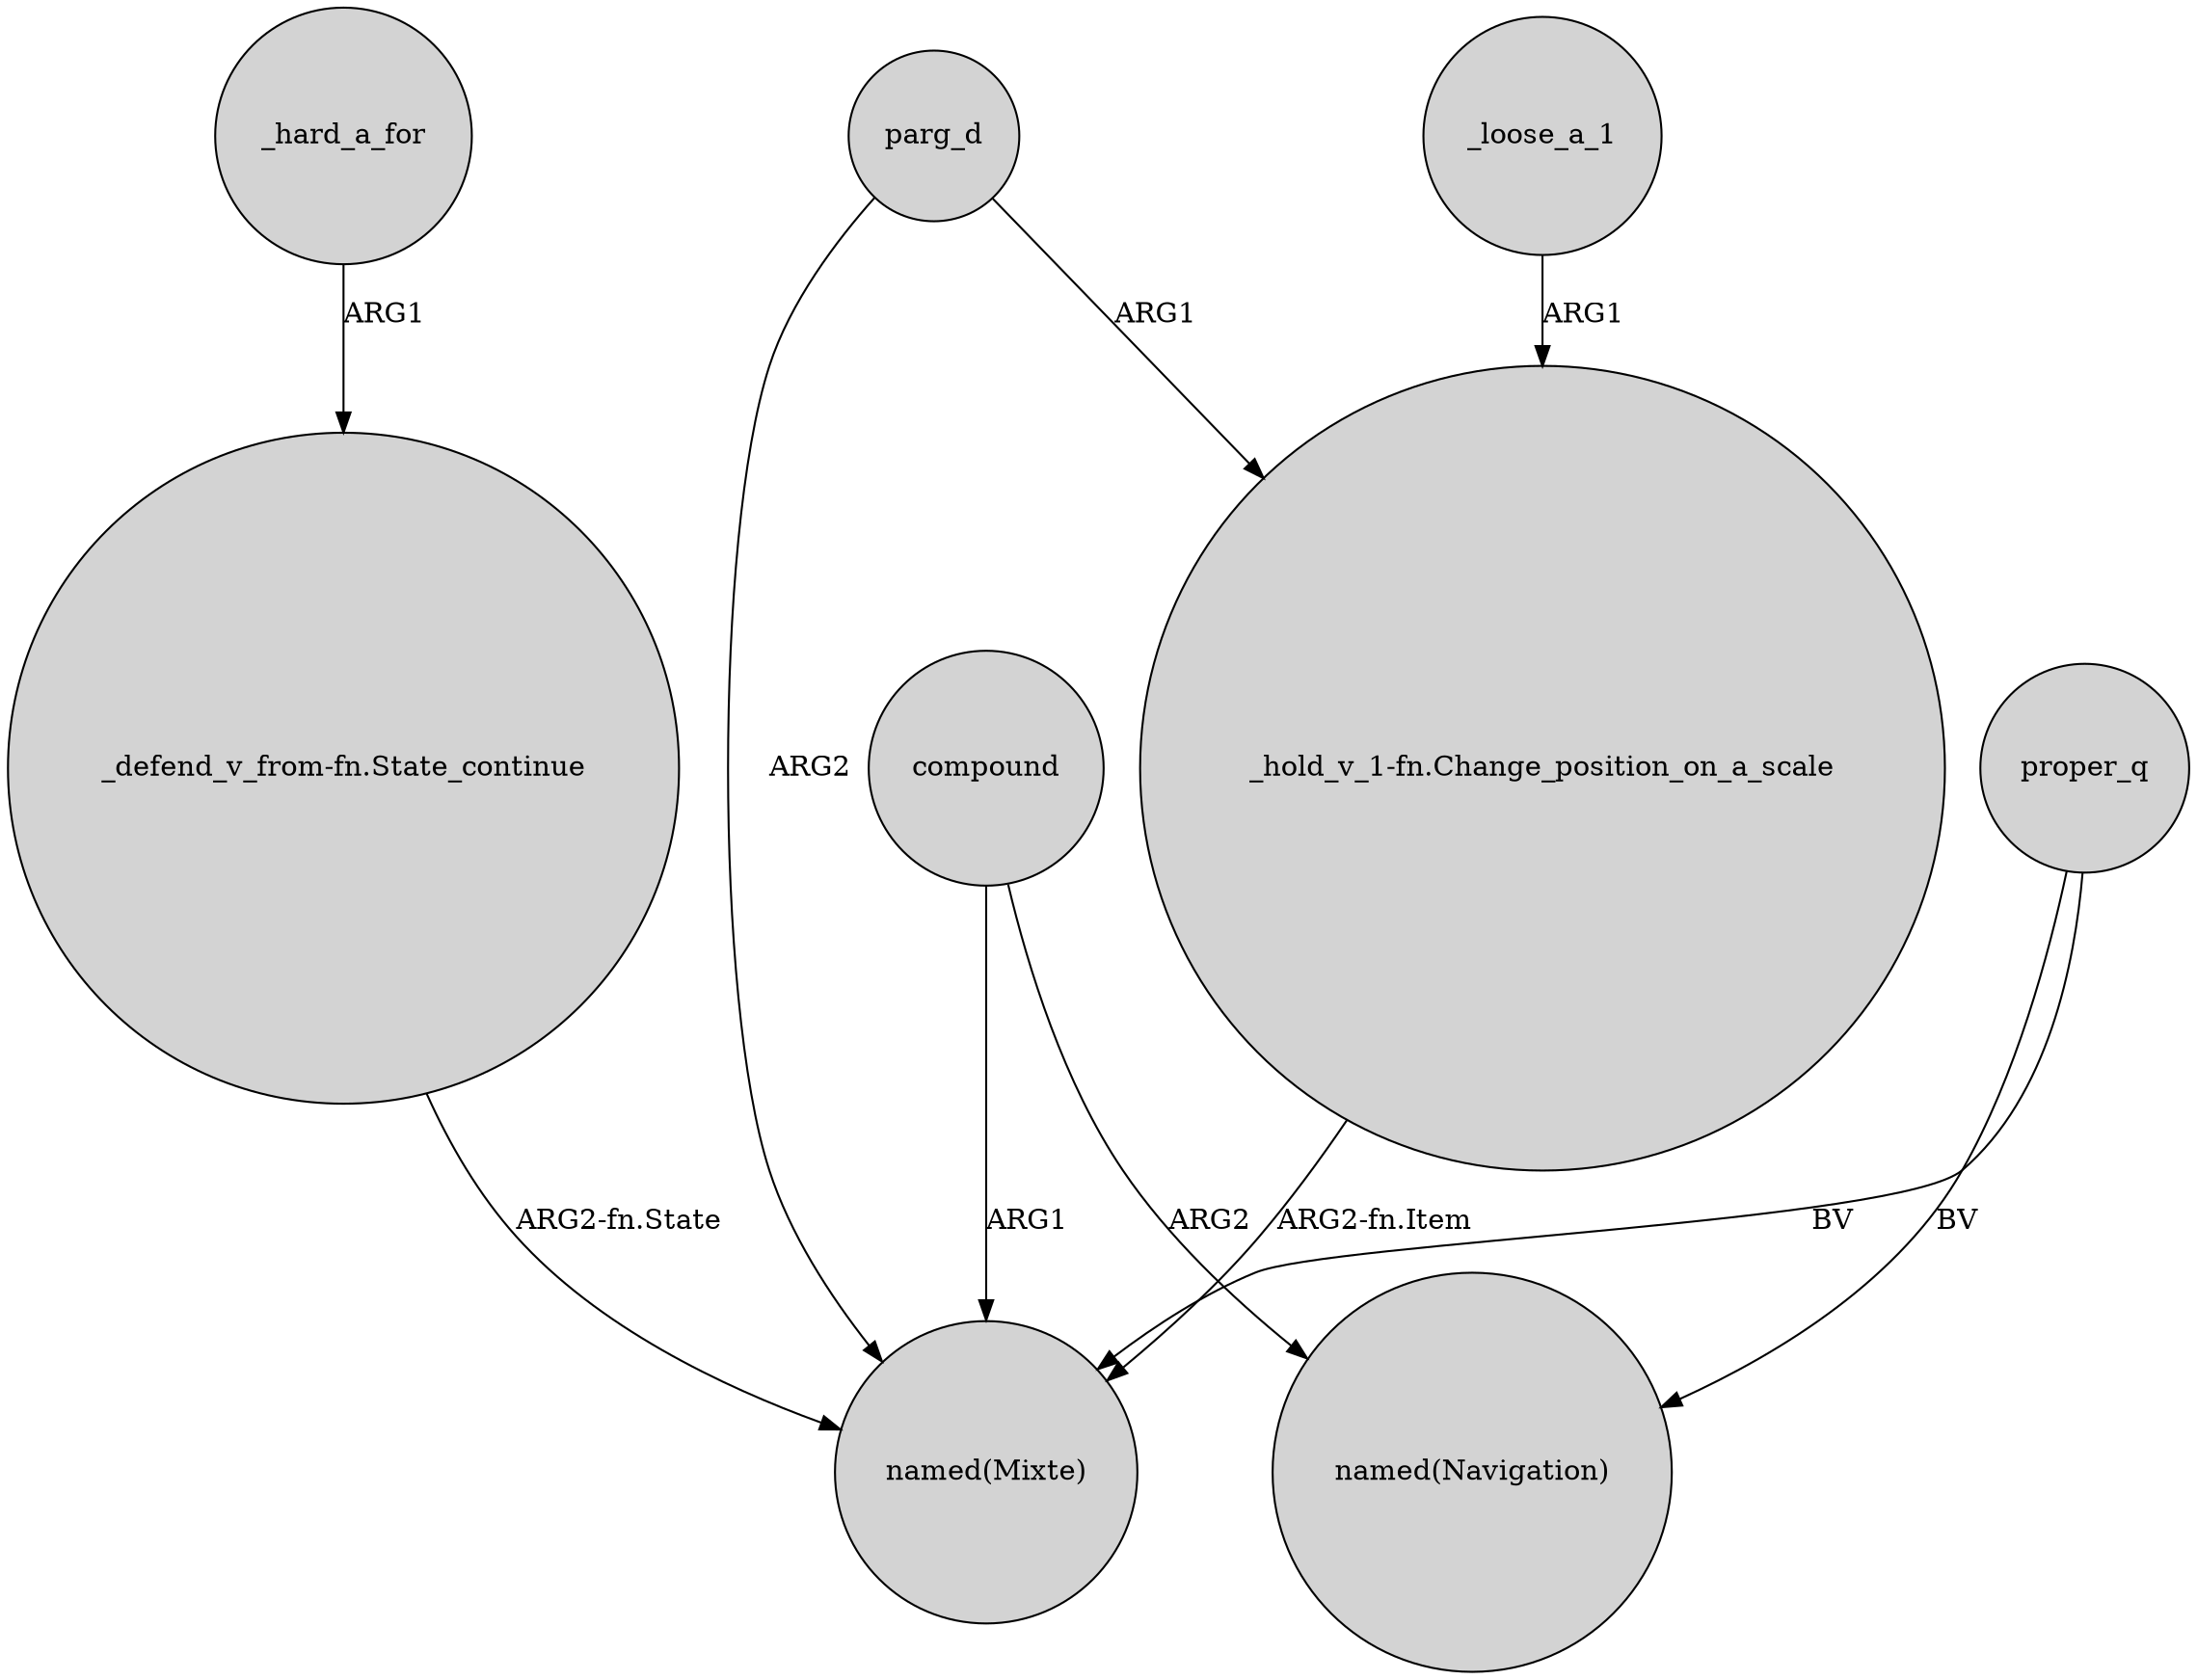 digraph {
	node [shape=circle style=filled]
	parg_d -> "named(Mixte)" [label=ARG2]
	_loose_a_1 -> "_hold_v_1-fn.Change_position_on_a_scale" [label=ARG1]
	compound -> "named(Navigation)" [label=ARG2]
	"_hold_v_1-fn.Change_position_on_a_scale" -> "named(Mixte)" [label="ARG2-fn.Item"]
	"_defend_v_from-fn.State_continue" -> "named(Mixte)" [label="ARG2-fn.State"]
	proper_q -> "named(Mixte)" [label=BV]
	_hard_a_for -> "_defend_v_from-fn.State_continue" [label=ARG1]
	parg_d -> "_hold_v_1-fn.Change_position_on_a_scale" [label=ARG1]
	compound -> "named(Mixte)" [label=ARG1]
	proper_q -> "named(Navigation)" [label=BV]
}
